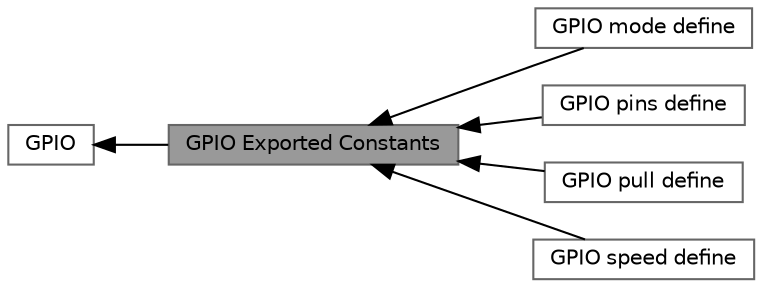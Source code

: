 digraph "GPIO Exported Constants"
{
 // LATEX_PDF_SIZE
  bgcolor="transparent";
  edge [fontname=Helvetica,fontsize=10,labelfontname=Helvetica,labelfontsize=10];
  node [fontname=Helvetica,fontsize=10,shape=box,height=0.2,width=0.4];
  rankdir=LR;
  Node2 [id="Node000002",label="GPIO",height=0.2,width=0.4,color="grey40", fillcolor="white", style="filled",URL="$group__GPIO.html",tooltip="GPIO HAL module driver."];
  Node1 [id="Node000001",label="GPIO Exported Constants",height=0.2,width=0.4,color="gray40", fillcolor="grey60", style="filled", fontcolor="black",tooltip=" "];
  Node4 [id="Node000004",label="GPIO mode define",height=0.2,width=0.4,color="grey40", fillcolor="white", style="filled",URL="$group__GPIO__mode__define.html",tooltip="GPIO Configuration Mode Elements values convention: 0x00WX00YZ."];
  Node3 [id="Node000003",label="GPIO pins define",height=0.2,width=0.4,color="grey40", fillcolor="white", style="filled",URL="$group__GPIO__pins__define.html",tooltip=" "];
  Node6 [id="Node000006",label="GPIO pull define",height=0.2,width=0.4,color="grey40", fillcolor="white", style="filled",URL="$group__GPIO__pull__define.html",tooltip="GPIO Pull-Up or Pull-Down Activation."];
  Node5 [id="Node000005",label="GPIO speed define",height=0.2,width=0.4,color="grey40", fillcolor="white", style="filled",URL="$group__GPIO__speed__define.html",tooltip="GPIO Output Maximum frequency."];
  Node2->Node1 [shape=plaintext, dir="back", style="solid"];
  Node1->Node3 [shape=plaintext, dir="back", style="solid"];
  Node1->Node4 [shape=plaintext, dir="back", style="solid"];
  Node1->Node5 [shape=plaintext, dir="back", style="solid"];
  Node1->Node6 [shape=plaintext, dir="back", style="solid"];
}
